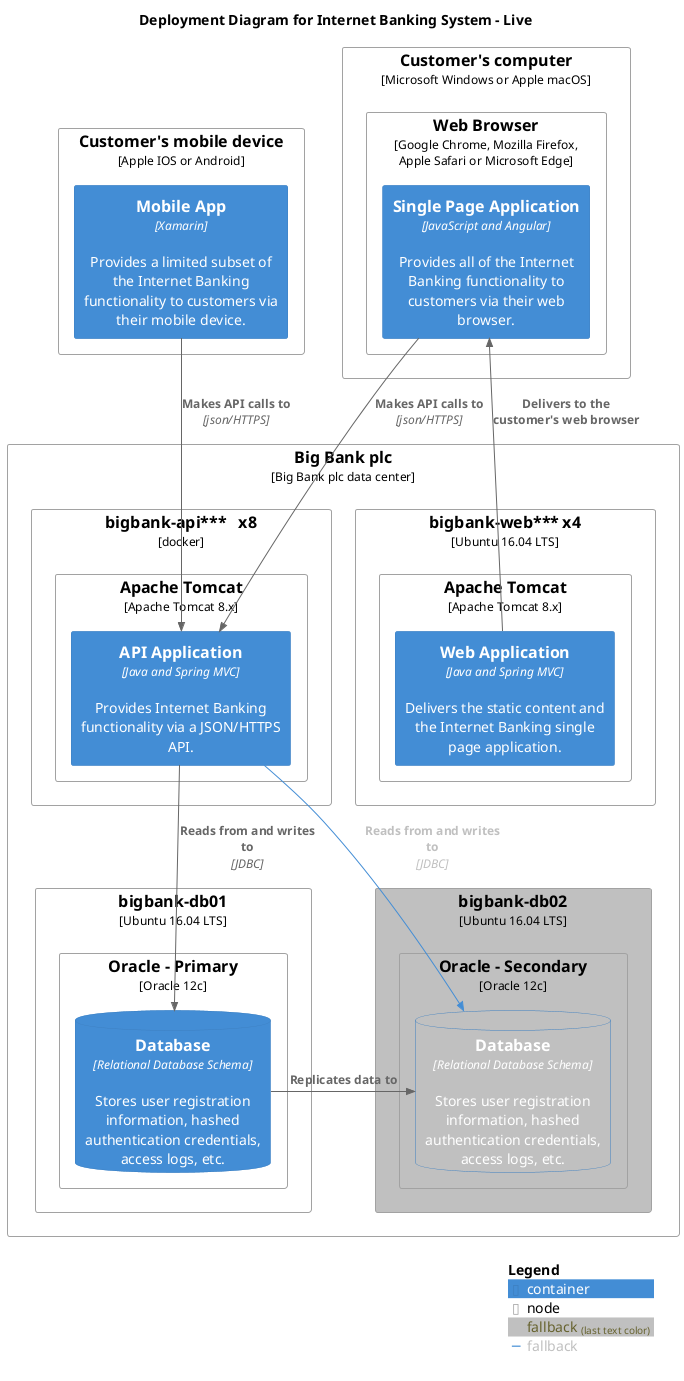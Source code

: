 @startuml
!include <C4/C4_Deployment>

AddElementTag("fallback", $bgColor="#c0c0c0")
AddRelTag("fallback", $textColor="#c0c0c0", $lineColor="#438DD5")

' calculated legend is used (activated in last line)
' LAYOUT_WITH_LEGEND()

title Deployment Diagram for Internet Banking System - Live

Deployment_Node(plc, "Big Bank plc", "Big Bank plc data center"){
    Deployment_Node(dn, "bigbank-api***\tx8", "docker"){
        Deployment_Node(apache, "Apache Tomcat", "Apache Tomcat 8.x"){
            Container(api, "API Application", "Java and Spring MVC", "Provides Internet Banking functionality via a JSON/HTTPS API.")
        }
    }
    Deployment_Node(bigbankdb01, "bigbank-db01", "Ubuntu 16.04 LTS"){
        Deployment_Node(oracle, "Oracle - Primary", "Oracle 12c"){
            ContainerDb(db, "Database", "Relational Database Schema", "Stores user registration information, hashed authentication credentials, access logs, etc.")
        }
    }
    Deployment_Node(bigbankdb02, "bigbank-db02", "Ubuntu 16.04 LTS", $tags="fallback") {
        Deployment_Node(oracle2, "Oracle - Secondary", "Oracle 12c", $tags="fallback") {
            ContainerDb(db2, "Database", "Relational Database Schema", "Stores user registration information, hashed authentication credentials, access logs, etc.", $tags="fallback")
        }
    }
    Deployment_Node(bb2, "bigbank-web***\tx4", "Ubuntu 16.04 LTS"){
        Deployment_Node(apache2, "Apache Tomcat", "Apache Tomcat 8.x"){
            Container(web, "Web Application", "Java and Spring MVC", "Delivers the static content and the Internet Banking single page application.")
        }
    }
}

Deployment_Node(mob, "Customer's mobile device", "Apple IOS or Android"){
    Container(mobile, "Mobile App", "Xamarin", "Provides a limited subset of the Internet Banking functionality to customers via their mobile device.")
}

Deployment_Node(comp, "Customer's computer", "Microsoft Windows or Apple macOS"){
    Deployment_Node(browser, "Web Browser", "Google Chrome, Mozilla Firefox, Apple Safari or Microsoft Edge"){
        Container(spa, "Single Page Application", "JavaScript and Angular", "Provides all of the Internet Banking functionality to customers via their web browser.")
    }
}

Rel(mobile, api, "Makes API calls to", "json/HTTPS")
Rel(spa, api, "Makes API calls to", "json/HTTPS")
Rel_U(web, spa, "Delivers to the customer's web browser")
Rel(api, db, "Reads from and writes to", "JDBC")
Rel(api, db2, "Reads from and writes to", "JDBC", $tags="fallback")
Rel_R(db, db2, "Replicates data to")

SHOW_LEGEND()

@enduml